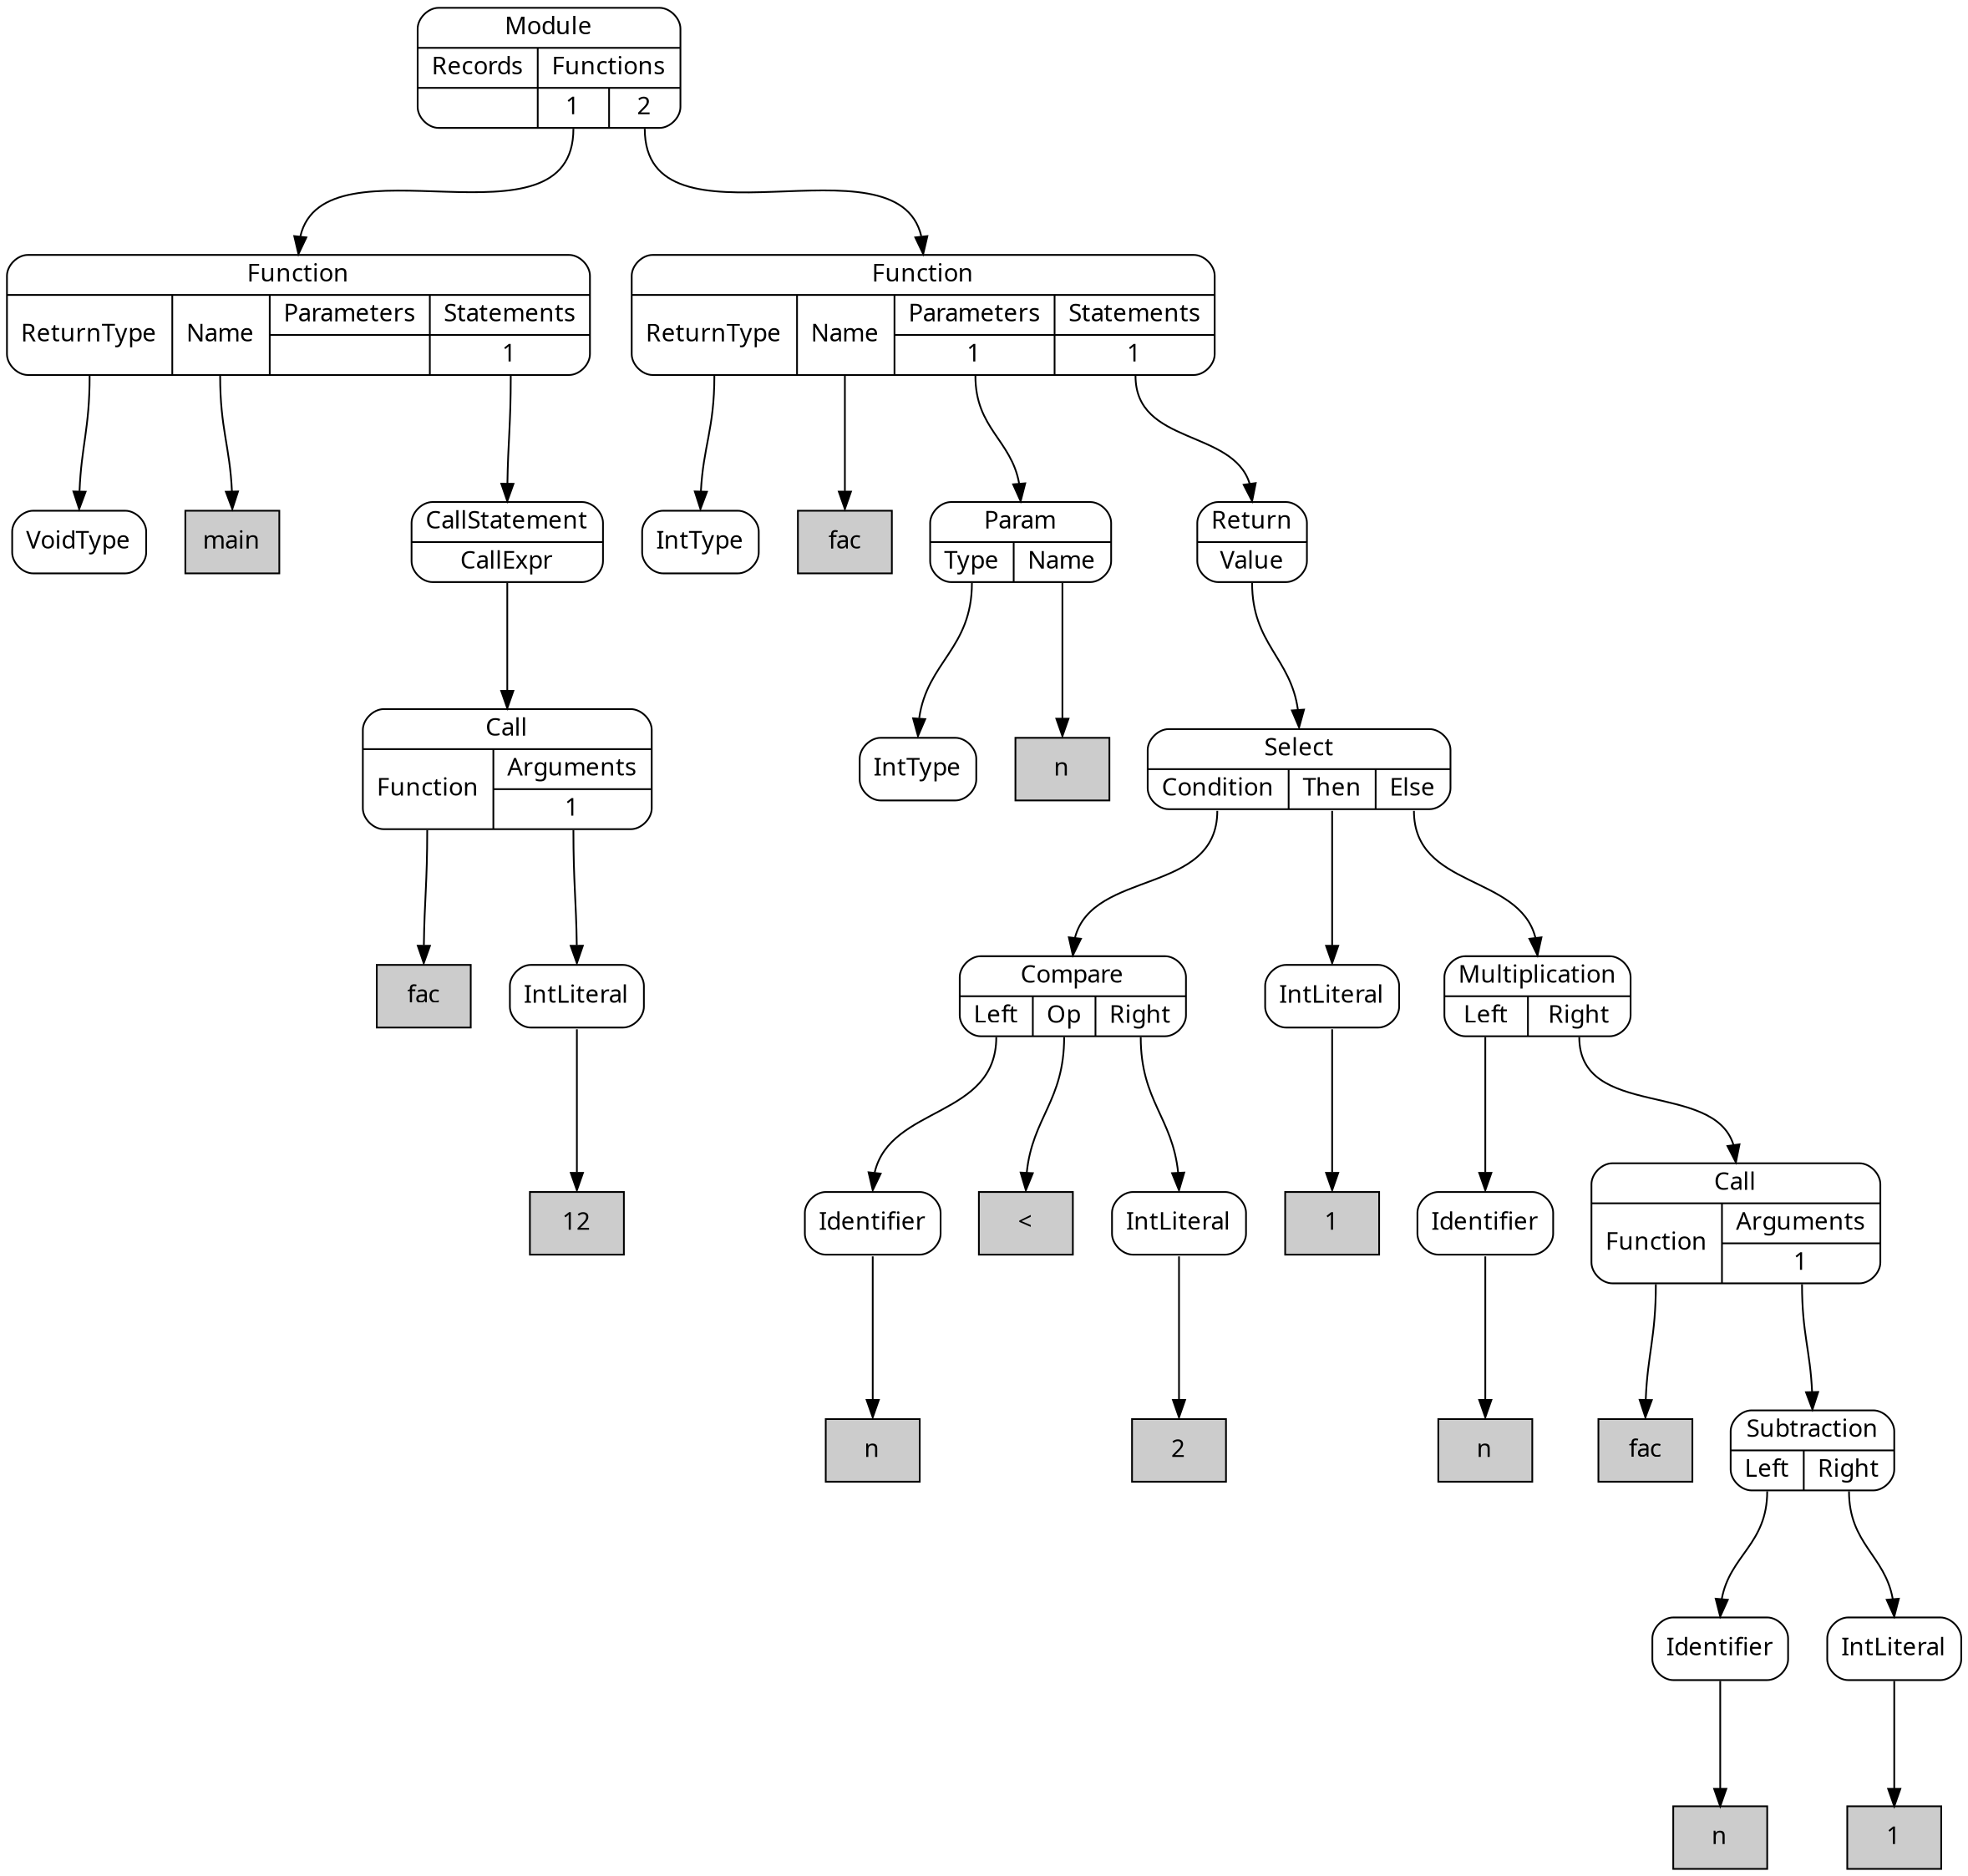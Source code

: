 digraph {
node [shape=Mrecord, style=filled, fillcolor=white, fontname="Calibri"];
graph [ordering=out, nodesep=0.3, ranksep=1];

# SimpleNode VoidType
node0 [label="VoidType", tooltip="VoidType"]

# DeclarationLiteral main
node1 [shape=box, label="main", fillcolor="#cccccc", tooltip="main"]

# ReferenceLiteral fac
node2 [shape=box, label="fac", fillcolor="#cccccc", tooltip="fac"]

# Literal 12
node3 [shape=box, label="12", fillcolor="#cccccc", tooltip="12"]

# SimpleNode IntLiteral
node4:s -> node3:n
node4 [label="IntLiteral", tooltip="IntLiteral"]

# PortNode Call
node5:p0:s -> node2:n
node5:p1_0:s -> node4:n
node5 [label="{Call|{<p0>Function|{Arguments|{<p1_0>1}}}}", tooltip="Call"]

# PortNode CallStatement
node6:p0:s -> node5:n
node6 [label="{CallStatement|{<p0>CallExpr}}", tooltip="CallStatement"]

# PortNode Function
node7:p0:s -> node0:n
node7:p1:s -> node1:n
node7:p3_0:s -> node6:n
node7 [label="{Function|{<p0>ReturnType|<p1>Name|{Parameters|{}}|{Statements|{<p3_0>1}}}}", tooltip="Function"]

# SimpleNode IntType
node8 [label="IntType", tooltip="IntType"]

# DeclarationLiteral fac
node9 [shape=box, label="fac", fillcolor="#cccccc", tooltip="fac"]

# SimpleNode IntType
node10 [label="IntType", tooltip="IntType"]

# DeclarationLiteral n
node11 [shape=box, label="n", fillcolor="#cccccc", tooltip="n"]

# PortNode Param
node12:p0:s -> node10:n
node12:p1:s -> node11:n
node12 [label="{Param|{<p0>Type|<p1>Name}}", tooltip="Param"]

# ReferenceLiteral n
node13 [shape=box, label="n", fillcolor="#cccccc", tooltip="n"]

# SimpleNode Identifier
node14:s -> node13:n
node14 [label="Identifier", tooltip="Identifier"]

# Literal <
node15 [shape=box, label="<", fillcolor="#cccccc", tooltip="<"]

# Literal 2
node16 [shape=box, label="2", fillcolor="#cccccc", tooltip="2"]

# SimpleNode IntLiteral
node17:s -> node16:n
node17 [label="IntLiteral", tooltip="IntLiteral"]

# PortNode Compare
node18:p0:s -> node14:n
node18:p1:s -> node15:n
node18:p2:s -> node17:n
node18 [label="{Compare|{<p0>Left|<p1>Op|<p2>Right}}", tooltip="Compare"]

# Literal 1
node19 [shape=box, label="1", fillcolor="#cccccc", tooltip="1"]

# SimpleNode IntLiteral
node20:s -> node19:n
node20 [label="IntLiteral", tooltip="IntLiteral"]

# ReferenceLiteral n
node21 [shape=box, label="n", fillcolor="#cccccc", tooltip="n"]

# SimpleNode Identifier
node22:s -> node21:n
node22 [label="Identifier", tooltip="Identifier"]

# ReferenceLiteral fac
node23 [shape=box, label="fac", fillcolor="#cccccc", tooltip="fac"]

# ReferenceLiteral n
node24 [shape=box, label="n", fillcolor="#cccccc", tooltip="n"]

# SimpleNode Identifier
node25:s -> node24:n
node25 [label="Identifier", tooltip="Identifier"]

# Literal 1
node26 [shape=box, label="1", fillcolor="#cccccc", tooltip="1"]

# SimpleNode IntLiteral
node27:s -> node26:n
node27 [label="IntLiteral", tooltip="IntLiteral"]

# PortNode Subtraction
node28:p0:s -> node25:n
node28:p1:s -> node27:n
node28 [label="{Subtraction|{<p0>Left|<p1>Right}}", tooltip="Subtraction"]

# PortNode Call
node29:p0:s -> node23:n
node29:p1_0:s -> node28:n
node29 [label="{Call|{<p0>Function|{Arguments|{<p1_0>1}}}}", tooltip="Call"]

# PortNode Multiplication
node30:p0:s -> node22:n
node30:p1:s -> node29:n
node30 [label="{Multiplication|{<p0>Left|<p1>Right}}", tooltip="Multiplication"]

# PortNode Select
node31:p0:s -> node18:n
node31:p1:s -> node20:n
node31:p2:s -> node30:n
node31 [label="{Select|{<p0>Condition|<p1>Then|<p2>Else}}", tooltip="Select"]

# PortNode Return
node32:p0:s -> node31:n
node32 [label="{Return|{<p0>Value}}", tooltip="Return"]

# PortNode Function
node33:p0:s -> node8:n
node33:p1:s -> node9:n
node33:p2_0:s -> node12:n
node33:p3_0:s -> node32:n
node33 [label="{Function|{<p0>ReturnType|<p1>Name|{Parameters|{<p2_0>1}}|{Statements|{<p3_0>1}}}}", tooltip="Function"]

# PortNode Module
node34:p1_0:s -> node7:n
node34:p1_1:s -> node33:n
node34 [label="{Module|{{Records|{}}|{Functions|{<p1_0>1|<p1_1>2}}}}", tooltip="Module"]

}
